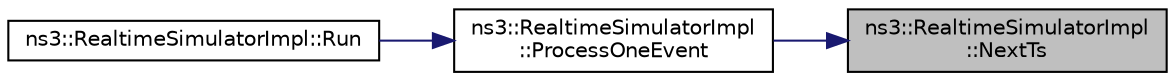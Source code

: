 digraph "ns3::RealtimeSimulatorImpl::NextTs"
{
 // LATEX_PDF_SIZE
  edge [fontname="Helvetica",fontsize="10",labelfontname="Helvetica",labelfontsize="10"];
  node [fontname="Helvetica",fontsize="10",shape=record];
  rankdir="RL";
  Node1 [label="ns3::RealtimeSimulatorImpl\l::NextTs",height=0.2,width=0.4,color="black", fillcolor="grey75", style="filled", fontcolor="black",tooltip="Get the timestep of the next event."];
  Node1 -> Node2 [dir="back",color="midnightblue",fontsize="10",style="solid",fontname="Helvetica"];
  Node2 [label="ns3::RealtimeSimulatorImpl\l::ProcessOneEvent",height=0.2,width=0.4,color="black", fillcolor="white", style="filled",URL="$classns3_1_1_realtime_simulator_impl.html#ad30d0398ff4f58cb4896337169732c72",tooltip="Process the next event."];
  Node2 -> Node3 [dir="back",color="midnightblue",fontsize="10",style="solid",fontname="Helvetica"];
  Node3 [label="ns3::RealtimeSimulatorImpl::Run",height=0.2,width=0.4,color="black", fillcolor="white", style="filled",URL="$classns3_1_1_realtime_simulator_impl.html#a5f508debc94903fc12c5a52890c9e839",tooltip="Run the simulation."];
}
